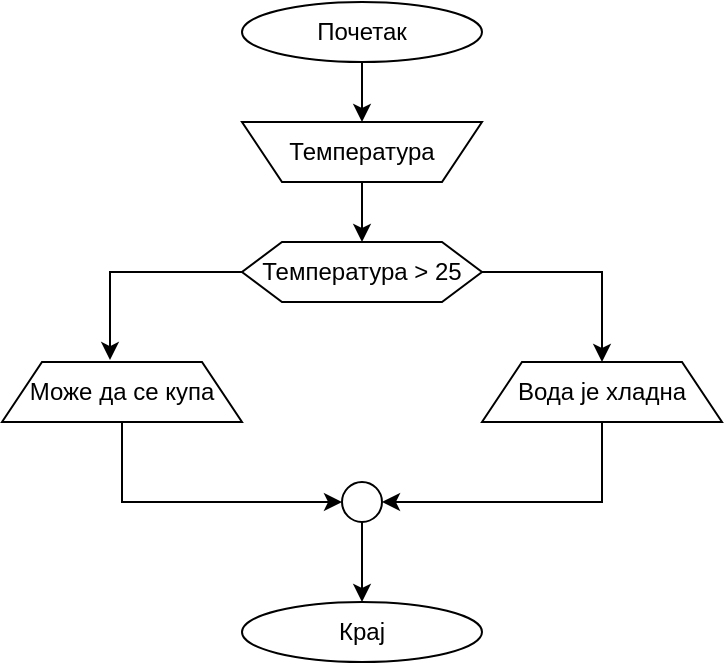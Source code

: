 <mxfile version="14.5.6" type="github"><diagram id="4r6rbgrHIdLEk2nkMCa2" name="Page-1"><mxGraphModel dx="1038" dy="548" grid="1" gridSize="10" guides="1" tooltips="1" connect="1" arrows="1" fold="1" page="1" pageScale="1" pageWidth="827" pageHeight="1169" math="0" shadow="0"><root><mxCell id="0"/><mxCell id="1" parent="0"/><mxCell id="6EivLST0fYgpYYAp2-vA-10" style="edgeStyle=orthogonalEdgeStyle;rounded=0;orthogonalLoop=1;jettySize=auto;html=1;exitX=0.5;exitY=1;exitDx=0;exitDy=0;entryX=0.5;entryY=1;entryDx=0;entryDy=0;" edge="1" parent="1" source="6EivLST0fYgpYYAp2-vA-1" target="6EivLST0fYgpYYAp2-vA-2"><mxGeometry relative="1" as="geometry"/></mxCell><mxCell id="6EivLST0fYgpYYAp2-vA-1" value="Почетак" style="ellipse;whiteSpace=wrap;html=1;" vertex="1" parent="1"><mxGeometry x="240" y="60" width="120" height="30" as="geometry"/></mxCell><mxCell id="6EivLST0fYgpYYAp2-vA-11" value="" style="edgeStyle=orthogonalEdgeStyle;rounded=0;orthogonalLoop=1;jettySize=auto;html=1;" edge="1" parent="1" source="6EivLST0fYgpYYAp2-vA-2" target="6EivLST0fYgpYYAp2-vA-3"><mxGeometry relative="1" as="geometry"/></mxCell><mxCell id="6EivLST0fYgpYYAp2-vA-2" value="Температура" style="shape=trapezoid;perimeter=trapezoidPerimeter;whiteSpace=wrap;html=1;fixedSize=1;direction=west;" vertex="1" parent="1"><mxGeometry x="240" y="120" width="120" height="30" as="geometry"/></mxCell><mxCell id="6EivLST0fYgpYYAp2-vA-12" style="edgeStyle=orthogonalEdgeStyle;rounded=0;orthogonalLoop=1;jettySize=auto;html=1;exitX=1;exitY=0.5;exitDx=0;exitDy=0;entryX=0.5;entryY=0;entryDx=0;entryDy=0;" edge="1" parent="1" source="6EivLST0fYgpYYAp2-vA-3" target="6EivLST0fYgpYYAp2-vA-5"><mxGeometry relative="1" as="geometry"/></mxCell><mxCell id="6EivLST0fYgpYYAp2-vA-13" style="edgeStyle=orthogonalEdgeStyle;rounded=0;orthogonalLoop=1;jettySize=auto;html=1;exitX=0;exitY=0.5;exitDx=0;exitDy=0;entryX=0.45;entryY=-0.033;entryDx=0;entryDy=0;entryPerimeter=0;" edge="1" parent="1" source="6EivLST0fYgpYYAp2-vA-3" target="6EivLST0fYgpYYAp2-vA-4"><mxGeometry relative="1" as="geometry"/></mxCell><mxCell id="6EivLST0fYgpYYAp2-vA-3" value="Температура &amp;gt; 25" style="shape=hexagon;perimeter=hexagonPerimeter2;whiteSpace=wrap;html=1;fixedSize=1;" vertex="1" parent="1"><mxGeometry x="240" y="180" width="120" height="30" as="geometry"/></mxCell><mxCell id="6EivLST0fYgpYYAp2-vA-14" style="edgeStyle=orthogonalEdgeStyle;rounded=0;orthogonalLoop=1;jettySize=auto;html=1;entryX=0;entryY=0.5;entryDx=0;entryDy=0;exitX=0.5;exitY=1;exitDx=0;exitDy=0;" edge="1" parent="1" source="6EivLST0fYgpYYAp2-vA-4" target="6EivLST0fYgpYYAp2-vA-8"><mxGeometry relative="1" as="geometry"/></mxCell><mxCell id="6EivLST0fYgpYYAp2-vA-4" value="Може да се купа" style="shape=trapezoid;perimeter=trapezoidPerimeter;whiteSpace=wrap;html=1;fixedSize=1;" vertex="1" parent="1"><mxGeometry x="120" y="240" width="120" height="30" as="geometry"/></mxCell><mxCell id="6EivLST0fYgpYYAp2-vA-16" style="edgeStyle=orthogonalEdgeStyle;rounded=0;orthogonalLoop=1;jettySize=auto;html=1;exitX=0.5;exitY=1;exitDx=0;exitDy=0;entryX=1;entryY=0.5;entryDx=0;entryDy=0;" edge="1" parent="1" source="6EivLST0fYgpYYAp2-vA-5" target="6EivLST0fYgpYYAp2-vA-8"><mxGeometry relative="1" as="geometry"/></mxCell><mxCell id="6EivLST0fYgpYYAp2-vA-5" value="Вода је хладна" style="shape=trapezoid;perimeter=trapezoidPerimeter;whiteSpace=wrap;html=1;fixedSize=1;" vertex="1" parent="1"><mxGeometry x="360" y="240" width="120" height="30" as="geometry"/></mxCell><mxCell id="6EivLST0fYgpYYAp2-vA-6" value="Крај" style="ellipse;whiteSpace=wrap;html=1;" vertex="1" parent="1"><mxGeometry x="240" y="360" width="120" height="30" as="geometry"/></mxCell><mxCell id="6EivLST0fYgpYYAp2-vA-17" style="edgeStyle=orthogonalEdgeStyle;rounded=0;orthogonalLoop=1;jettySize=auto;html=1;exitX=0.5;exitY=1;exitDx=0;exitDy=0;entryX=0.5;entryY=0;entryDx=0;entryDy=0;" edge="1" parent="1" source="6EivLST0fYgpYYAp2-vA-8" target="6EivLST0fYgpYYAp2-vA-6"><mxGeometry relative="1" as="geometry"/></mxCell><mxCell id="6EivLST0fYgpYYAp2-vA-8" value="" style="ellipse;whiteSpace=wrap;html=1;aspect=fixed;" vertex="1" parent="1"><mxGeometry x="290" y="300" width="20" height="20" as="geometry"/></mxCell></root></mxGraphModel></diagram></mxfile>